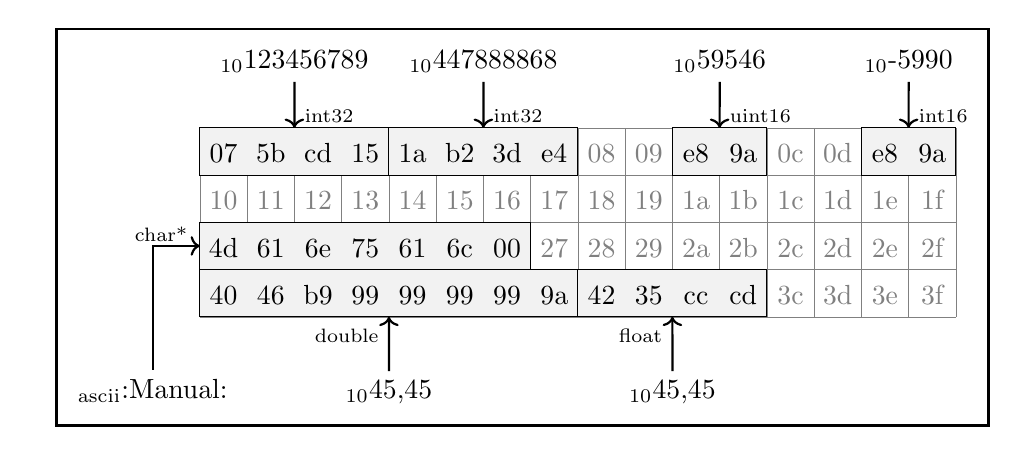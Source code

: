 \usetikzlibrary{backgrounds,positioning}
\usetikzlibrary{decorations.pathreplacing}
\usetikzlibrary{matrix}


\begin{tikzpicture}[
      background rectangle/.style={fill=white,draw=black,line width=1pt}, show background rectangle,
      every node/.style={align=center, font=\normalsize},
        line/.style={ draw, line width=3pt },
        cell/.style = {rectangle, fill=white, draw, text width=1.3cm,outer sep=0pt},
        every node/.style={anchor=base,yshift=-4pt},
      scale=0.6,
        ]

\tikzstyle{gr}= [color=black!50];

\draw[step=1,gray,very thin,shift={(0.5,0.5)}] (-1,-1) grid (15,3);



\filldraw[fill=black!05,draw=black] (-0.5,2.5) rectangle (3.5,3.5);
  \node at (0,3) {07};
  \node at (1,3) {5b};
  \node at (2,3) {cd};
  \node at (3,3) {15};
\node at (1.5,5) {${}_{\mbox{\scriptsize 10}}$123456789}
  edge[->,thick] node[auto] {\scriptsize int32} (1.5,3.5);

\filldraw[fill=black!05,draw=black] (3.5,2.5) rectangle (7.5,3.5);
  \node at (4,3) {1a};
  \node at (5,3) {b2};
  \node at (6,3) {3d};
  \node at (7,3) {e4};
\node at (5.5,5) {${}_{\mbox{\scriptsize 10}}$447888868}
  edge[->,thick] node[auto] {\scriptsize int32} (5.5,3.5);

%\node at (5,5) (x) {$123 456 789_{int32\_t}$};
%  \path[draw,->,thick] (x) -- (5,3.5);

  \node[gr] at (8,3) {08};
  \node[gr] at (9,3) {09};
  \node[gr] at (10,3) {0a};
  \node[gr] at (11,3) {0b};
  \node[gr] at (12,3) {0c};
  \node[gr] at (13,3) {0d};
  \node[gr] at (14,3) {0e};
  \node[gr] at (15,3) {0f};

\filldraw[fill=black!05,draw=black] (9.5,2.5) rectangle (11.5,3.5);
  \node at (10,3) {e8};
  \node at (11,3) {9a};
\node at (10.5,5) {${}_{\mbox{\scriptsize 10}}$59546}
  edge[->,thick] node[auto] {\scriptsize uint16} (10.5,3.5);

\filldraw[fill=black!05,draw=black] (13.5,2.5) rectangle (15.5,3.5);
  \node at (14,3) {e8};
  \node at (15,3) {9a};
\node at (14.5,5) {${}_{\mbox{\scriptsize 10}}$-5990}
  edge[->,thick] node[auto] {\scriptsize int16} (14.5,3.5);

  \node[gr] at (0,2) {10};
  \node[gr] at (1,2) {11};
  \node[gr] at (2,2) {12};
  \node[gr] at (3,2) {13};
  \node[gr] at (4,2) {14};
  \node[gr] at (5,2) {15};
  \node[gr] at (6,2) {16};
  \node[gr] at (7,2) {17};
  \node[gr] at (8,2) {18};
  \node[gr] at (9,2) {19};
  \node[gr] at (10,2) {1a};
  \node[gr] at (11,2) {1b};
  \node[gr] at (12,2) {1c};
  \node[gr] at (13,2) {1d};
  \node[gr] at (14,2) {1e};
  \node[gr] at (15,2) {1f};

  \node[gr] at (0,1) {20};
  \node[gr] at (1,1) {21};
  \node[gr] at (2,1) {22};
  \node[gr] at (3,1) {23};
  \node[gr] at (4,1) {24};
  \node[gr] at (5,1) {25};
  \node[gr] at (6,1) {26};
  \node[gr] at (7,1) {27};
  \node[gr] at (8,1) {28};
  \node[gr] at (9,1) {29};
  \node[gr] at (10,1) {2a};
  \node[gr] at (11,1) {2b};
  \node[gr] at (12,1) {2c};
  \node[gr] at (13,1) {2d};
  \node[gr] at (14,1) {2e};
  \node[gr] at (15,1) {2f};

  \node[gr] at (0,0) {30};
  \node[gr] at (1,0) {31};
  \node[gr] at (2,0) {32};
  \node[gr] at (3,0) {33};
  \node[gr] at (4,0) {34};
  \node[gr] at (5,0) {35};
  \node[gr] at (6,0) {36};
  \node[gr] at (7,0) {37};
  \node[gr] at (8,0) {38};
  \node[gr] at (9,0) {39};
  \node[gr] at (10,0) {3a};
  \node[gr] at (11,0) {3b};
  \node[gr] at (12,0) {3c};
  \node[gr] at (13,0) {3d};
  \node[gr] at (14,0) {3e};
  \node[gr] at (15,0) {3f};

% 0x 40 46 B9 99 99 99 99 9A
\filldraw[fill=black!05,draw=black] (-0.5,0.5) rectangle (7.5,-0.5);
  \node at (0,0) {40};
  \node at (1,0) {46};
  \node at (2,0) {b9};
  \node at (3,0) {99};
  \node at (4,0) {99};
  \node at (5,0) {99};
  \node at (6,0) {99};
  \node at (7,0) {9a};
\node at (3.5,-2) {${}_{\mbox{\scriptsize 10}}$45,45}
  edge[->,thick] node[yshift=7pt,auto] {\scriptsize double} (3.5,-0.5);

% 0x 42 35 CC CD
\filldraw[fill=black!05,draw=black] (7.5,0.5) rectangle (11.5,-0.5);
  \node at (8,0) {42};
  \node at (9,0) {35};
  \node at (10,0) {cc};
  \node at (11,0) {cd};
\node at (9.5,-2) {${}_{\mbox{\scriptsize 10}}$45,45}
  edge[->,thick] node[yshift=7pt,auto] {\scriptsize float} (9.5,-0.5);

% "Manual\0"       4d 61 6e 75 61 6c
% was "Handbuch\0" 48 61 6e 64 62 75 63 68
\filldraw[fill=black!05,draw=black] (-0.5,1.5) rectangle (6.5,0.5);
  \node at (0,1) {4d};
  \node at (1,1) {61};
  \node at (2,1) {6e};
  \node at (3,1) {75};
  \node at (4,1) {61};
  \node at (5,1) {6c};
  \node at (6,1) {00};
\node at (-1.5,-2) (x) {${}_{\mbox{\scriptsize ascii}}$:Manual:};
\draw[->,thick]
    (x) |- 
    node[yshift=2pt,xshift=3pt,auto] {\scriptsize char*} (-0.5,1.0)
  ;



\end{tikzpicture}
